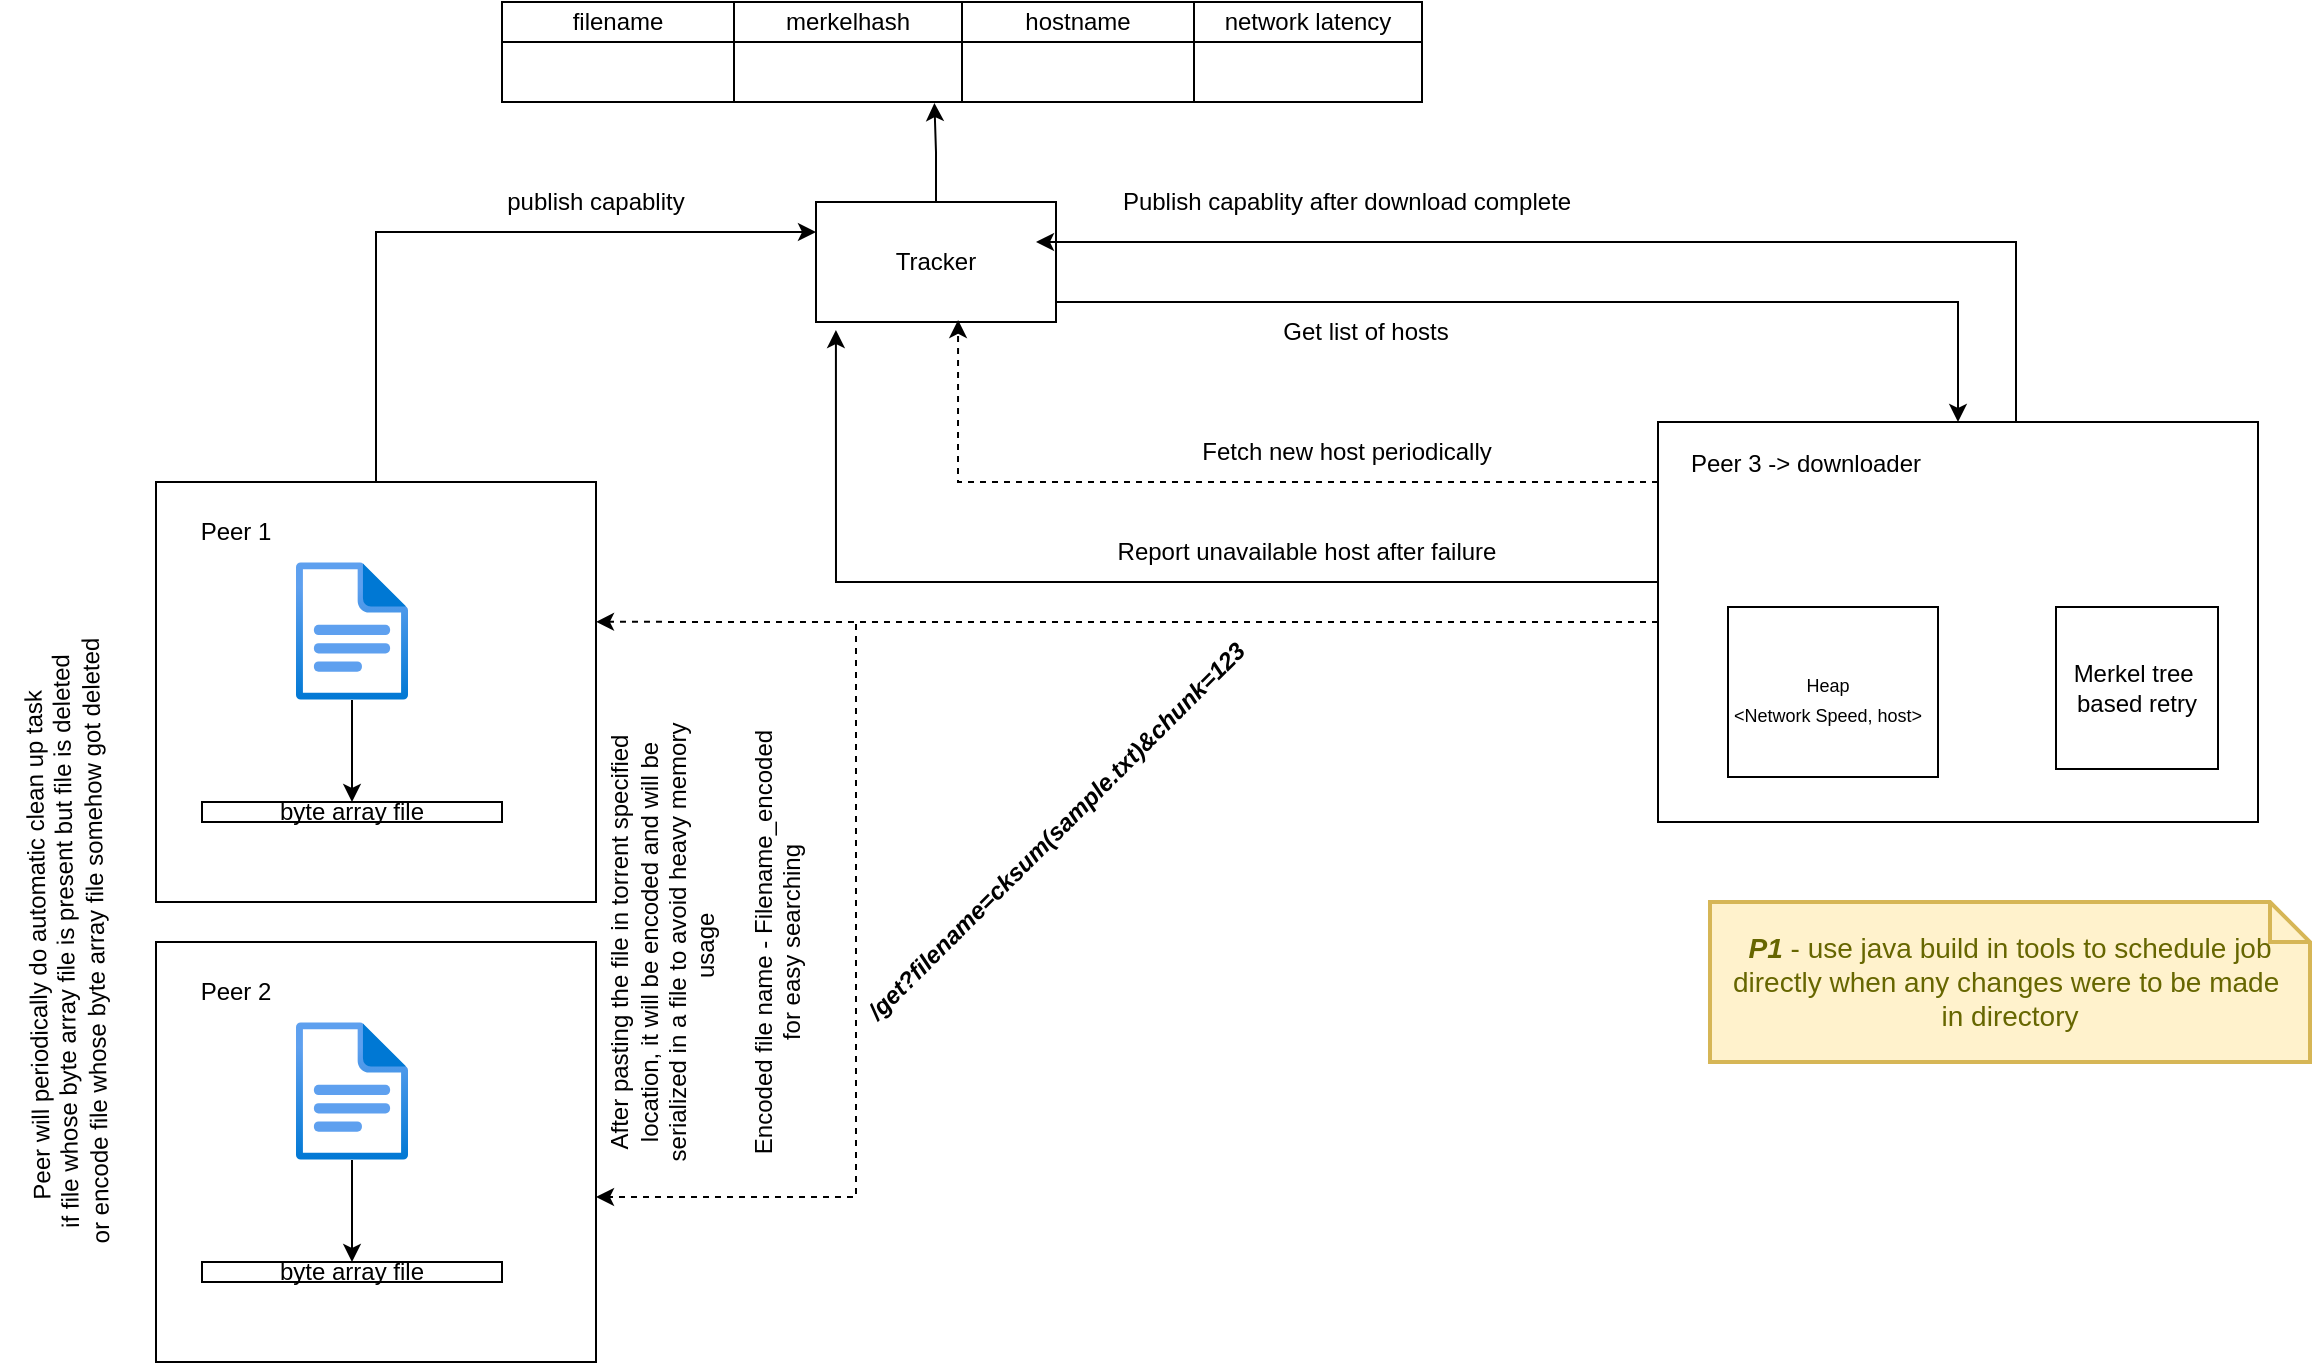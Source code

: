 <mxfile version="21.0.6" type="github">
  <diagram name="Page-1" id="S0UQIYWUkZK6q_A50c44">
    <mxGraphModel dx="2133" dy="1948" grid="1" gridSize="10" guides="1" tooltips="1" connect="1" arrows="1" fold="1" page="1" pageScale="1" pageWidth="827" pageHeight="1169" math="0" shadow="0">
      <root>
        <mxCell id="0" />
        <mxCell id="1" parent="0" />
        <mxCell id="7U0Bd-w2LLLf-2XWp2gc-9" style="edgeStyle=orthogonalEdgeStyle;rounded=0;orthogonalLoop=1;jettySize=auto;html=1;entryX=0;entryY=0.25;entryDx=0;entryDy=0;exitX=0.5;exitY=0;exitDx=0;exitDy=0;" parent="1" source="7U0Bd-w2LLLf-2XWp2gc-1" target="7U0Bd-w2LLLf-2XWp2gc-8" edge="1">
          <mxGeometry relative="1" as="geometry" />
        </mxCell>
        <mxCell id="7U0Bd-w2LLLf-2XWp2gc-60" style="edgeStyle=orthogonalEdgeStyle;rounded=0;orthogonalLoop=1;jettySize=auto;html=1;entryX=0.47;entryY=1.017;entryDx=0;entryDy=0;entryPerimeter=0;" parent="1" source="7U0Bd-w2LLLf-2XWp2gc-8" target="7U0Bd-w2LLLf-2XWp2gc-55" edge="1">
          <mxGeometry relative="1" as="geometry" />
        </mxCell>
        <mxCell id="7U0Bd-w2LLLf-2XWp2gc-63" style="edgeStyle=orthogonalEdgeStyle;rounded=0;orthogonalLoop=1;jettySize=auto;html=1;" parent="1" source="7U0Bd-w2LLLf-2XWp2gc-8" target="7U0Bd-w2LLLf-2XWp2gc-61" edge="1">
          <mxGeometry relative="1" as="geometry">
            <Array as="points">
              <mxPoint x="951" y="120" />
            </Array>
          </mxGeometry>
        </mxCell>
        <mxCell id="7U0Bd-w2LLLf-2XWp2gc-8" value="Tracker" style="rounded=0;whiteSpace=wrap;html=1;" parent="1" vertex="1">
          <mxGeometry x="380" y="70" width="120" height="60" as="geometry" />
        </mxCell>
        <mxCell id="7U0Bd-w2LLLf-2XWp2gc-10" value="publish capablity" style="text;html=1;strokeColor=none;fillColor=none;align=center;verticalAlign=middle;whiteSpace=wrap;rounded=0;" parent="1" vertex="1">
          <mxGeometry x="150" y="60" width="240" height="20" as="geometry" />
        </mxCell>
        <mxCell id="7U0Bd-w2LLLf-2XWp2gc-49" value="" style="shape=table;startSize=0;container=1;collapsible=0;childLayout=tableLayout;" parent="1" vertex="1">
          <mxGeometry x="223" y="-30" width="460" height="50" as="geometry" />
        </mxCell>
        <mxCell id="7U0Bd-w2LLLf-2XWp2gc-50" value="" style="shape=tableRow;horizontal=0;startSize=0;swimlaneHead=0;swimlaneBody=0;strokeColor=inherit;top=0;left=0;bottom=0;right=0;collapsible=0;dropTarget=0;fillColor=none;points=[[0,0.5],[1,0.5]];portConstraint=eastwest;" parent="7U0Bd-w2LLLf-2XWp2gc-49" vertex="1">
          <mxGeometry width="460" height="20" as="geometry" />
        </mxCell>
        <mxCell id="7U0Bd-w2LLLf-2XWp2gc-51" value="filename" style="shape=partialRectangle;html=1;whiteSpace=wrap;connectable=0;strokeColor=inherit;overflow=hidden;fillColor=none;top=0;left=0;bottom=0;right=0;pointerEvents=1;" parent="7U0Bd-w2LLLf-2XWp2gc-50" vertex="1">
          <mxGeometry width="116" height="20" as="geometry">
            <mxRectangle width="116" height="20" as="alternateBounds" />
          </mxGeometry>
        </mxCell>
        <mxCell id="7U0Bd-w2LLLf-2XWp2gc-52" value="merkelhash" style="shape=partialRectangle;html=1;whiteSpace=wrap;connectable=0;strokeColor=inherit;overflow=hidden;fillColor=none;top=0;left=0;bottom=0;right=0;pointerEvents=1;" parent="7U0Bd-w2LLLf-2XWp2gc-50" vertex="1">
          <mxGeometry x="116" width="114" height="20" as="geometry">
            <mxRectangle width="114" height="20" as="alternateBounds" />
          </mxGeometry>
        </mxCell>
        <mxCell id="7U0Bd-w2LLLf-2XWp2gc-53" value="hostname" style="shape=partialRectangle;html=1;whiteSpace=wrap;connectable=0;strokeColor=inherit;overflow=hidden;fillColor=none;top=0;left=0;bottom=0;right=0;pointerEvents=1;" parent="7U0Bd-w2LLLf-2XWp2gc-50" vertex="1">
          <mxGeometry x="230" width="116" height="20" as="geometry">
            <mxRectangle width="116" height="20" as="alternateBounds" />
          </mxGeometry>
        </mxCell>
        <mxCell id="7U0Bd-w2LLLf-2XWp2gc-54" value="network latency" style="shape=partialRectangle;html=1;whiteSpace=wrap;connectable=0;strokeColor=inherit;overflow=hidden;fillColor=none;top=0;left=0;bottom=0;right=0;pointerEvents=1;" parent="7U0Bd-w2LLLf-2XWp2gc-50" vertex="1">
          <mxGeometry x="346" width="114" height="20" as="geometry">
            <mxRectangle width="114" height="20" as="alternateBounds" />
          </mxGeometry>
        </mxCell>
        <mxCell id="7U0Bd-w2LLLf-2XWp2gc-55" value="" style="shape=tableRow;horizontal=0;startSize=0;swimlaneHead=0;swimlaneBody=0;strokeColor=inherit;top=0;left=0;bottom=0;right=0;collapsible=0;dropTarget=0;fillColor=none;points=[[0,0.5],[1,0.5]];portConstraint=eastwest;" parent="7U0Bd-w2LLLf-2XWp2gc-49" vertex="1">
          <mxGeometry y="20" width="460" height="30" as="geometry" />
        </mxCell>
        <mxCell id="7U0Bd-w2LLLf-2XWp2gc-56" value="" style="shape=partialRectangle;html=1;whiteSpace=wrap;connectable=0;strokeColor=inherit;overflow=hidden;fillColor=none;top=0;left=0;bottom=0;right=0;pointerEvents=1;" parent="7U0Bd-w2LLLf-2XWp2gc-55" vertex="1">
          <mxGeometry width="116" height="30" as="geometry">
            <mxRectangle width="116" height="30" as="alternateBounds" />
          </mxGeometry>
        </mxCell>
        <mxCell id="7U0Bd-w2LLLf-2XWp2gc-57" value="" style="shape=partialRectangle;html=1;whiteSpace=wrap;connectable=0;strokeColor=inherit;overflow=hidden;fillColor=none;top=0;left=0;bottom=0;right=0;pointerEvents=1;" parent="7U0Bd-w2LLLf-2XWp2gc-55" vertex="1">
          <mxGeometry x="116" width="114" height="30" as="geometry">
            <mxRectangle width="114" height="30" as="alternateBounds" />
          </mxGeometry>
        </mxCell>
        <mxCell id="7U0Bd-w2LLLf-2XWp2gc-58" value="" style="shape=partialRectangle;html=1;whiteSpace=wrap;connectable=0;strokeColor=inherit;overflow=hidden;fillColor=none;top=0;left=0;bottom=0;right=0;pointerEvents=1;" parent="7U0Bd-w2LLLf-2XWp2gc-55" vertex="1">
          <mxGeometry x="230" width="116" height="30" as="geometry">
            <mxRectangle width="116" height="30" as="alternateBounds" />
          </mxGeometry>
        </mxCell>
        <mxCell id="7U0Bd-w2LLLf-2XWp2gc-59" value="" style="shape=partialRectangle;html=1;whiteSpace=wrap;connectable=0;strokeColor=inherit;overflow=hidden;fillColor=none;top=0;left=0;bottom=0;right=0;pointerEvents=1;" parent="7U0Bd-w2LLLf-2XWp2gc-55" vertex="1">
          <mxGeometry x="346" width="114" height="30" as="geometry">
            <mxRectangle width="114" height="30" as="alternateBounds" />
          </mxGeometry>
        </mxCell>
        <mxCell id="7U0Bd-w2LLLf-2XWp2gc-65" style="edgeStyle=orthogonalEdgeStyle;rounded=0;orthogonalLoop=1;jettySize=auto;html=1;entryX=1;entryY=0.333;entryDx=0;entryDy=0;entryPerimeter=0;dashed=1;" parent="1" source="7U0Bd-w2LLLf-2XWp2gc-61" target="7U0Bd-w2LLLf-2XWp2gc-1" edge="1">
          <mxGeometry relative="1" as="geometry" />
        </mxCell>
        <mxCell id="7U0Bd-w2LLLf-2XWp2gc-74" style="edgeStyle=orthogonalEdgeStyle;rounded=0;orthogonalLoop=1;jettySize=auto;html=1;entryX=1;entryY=0.607;entryDx=0;entryDy=0;entryPerimeter=0;dashed=1;" parent="1" source="7U0Bd-w2LLLf-2XWp2gc-61" target="7U0Bd-w2LLLf-2XWp2gc-68" edge="1">
          <mxGeometry relative="1" as="geometry">
            <Array as="points">
              <mxPoint x="400" y="280" />
              <mxPoint x="400" y="568" />
            </Array>
          </mxGeometry>
        </mxCell>
        <mxCell id="7U0Bd-w2LLLf-2XWp2gc-79" style="edgeStyle=orthogonalEdgeStyle;rounded=0;orthogonalLoop=1;jettySize=auto;html=1;exitX=0;exitY=0.25;exitDx=0;exitDy=0;entryX=0.083;entryY=1.067;entryDx=0;entryDy=0;entryPerimeter=0;" parent="1" source="7U0Bd-w2LLLf-2XWp2gc-61" target="7U0Bd-w2LLLf-2XWp2gc-8" edge="1">
          <mxGeometry relative="1" as="geometry">
            <Array as="points">
              <mxPoint x="801" y="260" />
              <mxPoint x="390" y="260" />
            </Array>
          </mxGeometry>
        </mxCell>
        <mxCell id="7U0Bd-w2LLLf-2XWp2gc-64" value="Get list of hosts" style="text;html=1;strokeColor=none;fillColor=none;align=center;verticalAlign=middle;whiteSpace=wrap;rounded=0;" parent="1" vertex="1">
          <mxGeometry x="600" y="120" width="110" height="30" as="geometry" />
        </mxCell>
        <mxCell id="7U0Bd-w2LLLf-2XWp2gc-66" value="" style="group" parent="1" vertex="1" connectable="0">
          <mxGeometry x="50" y="210" width="220" height="210" as="geometry" />
        </mxCell>
        <mxCell id="7U0Bd-w2LLLf-2XWp2gc-1" value="" style="rounded=0;whiteSpace=wrap;html=1;" parent="7U0Bd-w2LLLf-2XWp2gc-66" vertex="1">
          <mxGeometry width="220" height="210" as="geometry" />
        </mxCell>
        <mxCell id="7U0Bd-w2LLLf-2XWp2gc-3" value="Peer 1" style="text;html=1;strokeColor=none;fillColor=none;align=center;verticalAlign=middle;whiteSpace=wrap;rounded=0;" parent="7U0Bd-w2LLLf-2XWp2gc-66" vertex="1">
          <mxGeometry x="10" y="10" width="60" height="30" as="geometry" />
        </mxCell>
        <mxCell id="7U0Bd-w2LLLf-2XWp2gc-4" value="" style="aspect=fixed;html=1;points=[];align=center;image;fontSize=12;image=img/lib/azure2/general/File.svg;" parent="7U0Bd-w2LLLf-2XWp2gc-66" vertex="1">
          <mxGeometry x="70" y="40" width="56.0" height="69" as="geometry" />
        </mxCell>
        <mxCell id="7U0Bd-w2LLLf-2XWp2gc-6" value="byte array file" style="rounded=0;whiteSpace=wrap;html=1;" parent="7U0Bd-w2LLLf-2XWp2gc-66" vertex="1">
          <mxGeometry x="23" y="160" width="150" height="10" as="geometry" />
        </mxCell>
        <mxCell id="7U0Bd-w2LLLf-2XWp2gc-7" style="edgeStyle=orthogonalEdgeStyle;rounded=0;orthogonalLoop=1;jettySize=auto;html=1;" parent="7U0Bd-w2LLLf-2XWp2gc-66" source="7U0Bd-w2LLLf-2XWp2gc-4" target="7U0Bd-w2LLLf-2XWp2gc-6" edge="1">
          <mxGeometry relative="1" as="geometry" />
        </mxCell>
        <mxCell id="7U0Bd-w2LLLf-2XWp2gc-67" value="" style="group" parent="1" vertex="1" connectable="0">
          <mxGeometry x="50" y="440" width="220" height="210" as="geometry" />
        </mxCell>
        <mxCell id="7U0Bd-w2LLLf-2XWp2gc-68" value="" style="rounded=0;whiteSpace=wrap;html=1;" parent="7U0Bd-w2LLLf-2XWp2gc-67" vertex="1">
          <mxGeometry width="220" height="210" as="geometry" />
        </mxCell>
        <mxCell id="7U0Bd-w2LLLf-2XWp2gc-69" value="Peer 2" style="text;html=1;strokeColor=none;fillColor=none;align=center;verticalAlign=middle;whiteSpace=wrap;rounded=0;" parent="7U0Bd-w2LLLf-2XWp2gc-67" vertex="1">
          <mxGeometry x="10" y="10" width="60" height="30" as="geometry" />
        </mxCell>
        <mxCell id="7U0Bd-w2LLLf-2XWp2gc-70" value="" style="aspect=fixed;html=1;points=[];align=center;image;fontSize=12;image=img/lib/azure2/general/File.svg;" parent="7U0Bd-w2LLLf-2XWp2gc-67" vertex="1">
          <mxGeometry x="70" y="40" width="56.0" height="69" as="geometry" />
        </mxCell>
        <mxCell id="7U0Bd-w2LLLf-2XWp2gc-71" value="byte array file" style="rounded=0;whiteSpace=wrap;html=1;" parent="7U0Bd-w2LLLf-2XWp2gc-67" vertex="1">
          <mxGeometry x="23" y="160" width="150" height="10" as="geometry" />
        </mxCell>
        <mxCell id="7U0Bd-w2LLLf-2XWp2gc-72" style="edgeStyle=orthogonalEdgeStyle;rounded=0;orthogonalLoop=1;jettySize=auto;html=1;" parent="7U0Bd-w2LLLf-2XWp2gc-67" source="7U0Bd-w2LLLf-2XWp2gc-70" target="7U0Bd-w2LLLf-2XWp2gc-71" edge="1">
          <mxGeometry relative="1" as="geometry" />
        </mxCell>
        <mxCell id="7U0Bd-w2LLLf-2XWp2gc-80" value="Report unavailable host after failure" style="text;html=1;align=center;verticalAlign=middle;resizable=0;points=[];autosize=1;strokeColor=none;fillColor=none;" parent="1" vertex="1">
          <mxGeometry x="520" y="230" width="210" height="30" as="geometry" />
        </mxCell>
        <mxCell id="7U0Bd-w2LLLf-2XWp2gc-82" value="" style="group" parent="1" vertex="1" connectable="0">
          <mxGeometry x="790" y="180" width="311" height="200" as="geometry" />
        </mxCell>
        <mxCell id="7U0Bd-w2LLLf-2XWp2gc-61" value="" style="rounded=0;whiteSpace=wrap;html=1;" parent="7U0Bd-w2LLLf-2XWp2gc-82" vertex="1">
          <mxGeometry x="11" width="300" height="200" as="geometry" />
        </mxCell>
        <mxCell id="7U0Bd-w2LLLf-2XWp2gc-62" value="Peer 3 -&amp;gt; downloader" style="text;html=1;strokeColor=none;fillColor=none;align=center;verticalAlign=middle;whiteSpace=wrap;rounded=0;" parent="7U0Bd-w2LLLf-2XWp2gc-82" vertex="1">
          <mxGeometry y="21" width="170" as="geometry" />
        </mxCell>
        <mxCell id="7U0Bd-w2LLLf-2XWp2gc-78" value="" style="group" parent="7U0Bd-w2LLLf-2XWp2gc-82" vertex="1" connectable="0">
          <mxGeometry x="41" y="92.5" width="110" height="85" as="geometry" />
        </mxCell>
        <mxCell id="7U0Bd-w2LLLf-2XWp2gc-75" value="" style="rounded=0;whiteSpace=wrap;html=1;" parent="7U0Bd-w2LLLf-2XWp2gc-78" vertex="1">
          <mxGeometry x="5" width="105" height="85" as="geometry" />
        </mxCell>
        <mxCell id="7U0Bd-w2LLLf-2XWp2gc-76" value="&lt;font style=&quot;font-size: 9px;&quot;&gt;Heap&lt;br&gt;&amp;lt;Network Speed, host&amp;gt;&lt;/font&gt;" style="text;html=1;strokeColor=none;fillColor=none;align=center;verticalAlign=middle;whiteSpace=wrap;rounded=0;" parent="7U0Bd-w2LLLf-2XWp2gc-78" vertex="1">
          <mxGeometry y="30" width="110" height="30" as="geometry" />
        </mxCell>
        <mxCell id="7U0Bd-w2LLLf-2XWp2gc-81" value="Merkel tree&amp;nbsp;&lt;br&gt;based retry" style="whiteSpace=wrap;html=1;aspect=fixed;" parent="7U0Bd-w2LLLf-2XWp2gc-82" vertex="1">
          <mxGeometry x="210" y="92.5" width="81" height="81" as="geometry" />
        </mxCell>
        <mxCell id="7U0Bd-w2LLLf-2XWp2gc-83" style="edgeStyle=orthogonalEdgeStyle;rounded=0;orthogonalLoop=1;jettySize=auto;html=1;" parent="1" source="7U0Bd-w2LLLf-2XWp2gc-61" edge="1">
          <mxGeometry relative="1" as="geometry">
            <mxPoint x="490" y="90" as="targetPoint" />
            <Array as="points">
              <mxPoint x="980" y="90" />
              <mxPoint x="500" y="90" />
            </Array>
          </mxGeometry>
        </mxCell>
        <mxCell id="7U0Bd-w2LLLf-2XWp2gc-84" value="Publish capablity after download complete" style="text;html=1;align=center;verticalAlign=middle;resizable=0;points=[];autosize=1;strokeColor=none;fillColor=none;" parent="1" vertex="1">
          <mxGeometry x="520" y="55" width="250" height="30" as="geometry" />
        </mxCell>
        <mxCell id="7U0Bd-w2LLLf-2XWp2gc-85" value="&lt;i&gt;&lt;b&gt;/get?filename=cksum(sample.txt)&amp;amp;chunk=123&lt;/b&gt;&lt;/i&gt;" style="text;html=1;align=center;verticalAlign=middle;resizable=0;points=[];autosize=1;strokeColor=none;fillColor=none;rotation=-45;" parent="1" vertex="1">
          <mxGeometry x="360" y="370" width="280" height="30" as="geometry" />
        </mxCell>
        <mxCell id="7U0Bd-w2LLLf-2XWp2gc-86" style="edgeStyle=orthogonalEdgeStyle;rounded=0;orthogonalLoop=1;jettySize=auto;html=1;entryX=0.592;entryY=0.983;entryDx=0;entryDy=0;entryPerimeter=0;dashed=1;" parent="1" source="7U0Bd-w2LLLf-2XWp2gc-61" target="7U0Bd-w2LLLf-2XWp2gc-8" edge="1">
          <mxGeometry relative="1" as="geometry">
            <Array as="points">
              <mxPoint x="451" y="210" />
            </Array>
          </mxGeometry>
        </mxCell>
        <mxCell id="7U0Bd-w2LLLf-2XWp2gc-87" value="Fetch new host periodically" style="text;html=1;align=center;verticalAlign=middle;resizable=0;points=[];autosize=1;strokeColor=none;fillColor=none;" parent="1" vertex="1">
          <mxGeometry x="560" y="180" width="170" height="30" as="geometry" />
        </mxCell>
        <mxCell id="k-NxRLuGSRXrntSRqvCU-1" value="After pasting the file in torrent specified location, it will be encoded and will be serialized in a file to avoid heavy memory usage&amp;nbsp;&lt;br&gt;&lt;br&gt;Encoded file name - Filename_encoded for easy searching" style="text;html=1;strokeColor=none;fillColor=none;align=center;verticalAlign=middle;whiteSpace=wrap;rounded=0;rotation=-90;" vertex="1" parent="1">
          <mxGeometry x="210" y="400" width="230" height="80" as="geometry" />
        </mxCell>
        <mxCell id="k-NxRLuGSRXrntSRqvCU-3" value="Peer will periodically do automatic clean up task&amp;nbsp;&lt;br&gt;if file whose byte array file is present but file is deleted&lt;br&gt;or encode file whose byte array file somehow got deleted" style="text;html=1;align=center;verticalAlign=middle;resizable=0;points=[];autosize=1;strokeColor=none;fillColor=none;rotation=-91;" vertex="1" parent="1">
          <mxGeometry x="-160" y="410" width="330" height="60" as="geometry" />
        </mxCell>
        <mxCell id="k-NxRLuGSRXrntSRqvCU-8" value="&lt;b&gt;&lt;i&gt;P1&lt;/i&gt;&lt;/b&gt; - use java build in tools to schedule job directly when any changes were to be made&amp;nbsp;&lt;br&gt;in directory" style="shape=note;strokeWidth=2;fontSize=14;size=20;whiteSpace=wrap;html=1;fillColor=#fff2cc;strokeColor=#d6b656;fontColor=#666600;" vertex="1" parent="1">
          <mxGeometry x="827" y="420" width="300" height="80" as="geometry" />
        </mxCell>
      </root>
    </mxGraphModel>
  </diagram>
</mxfile>

